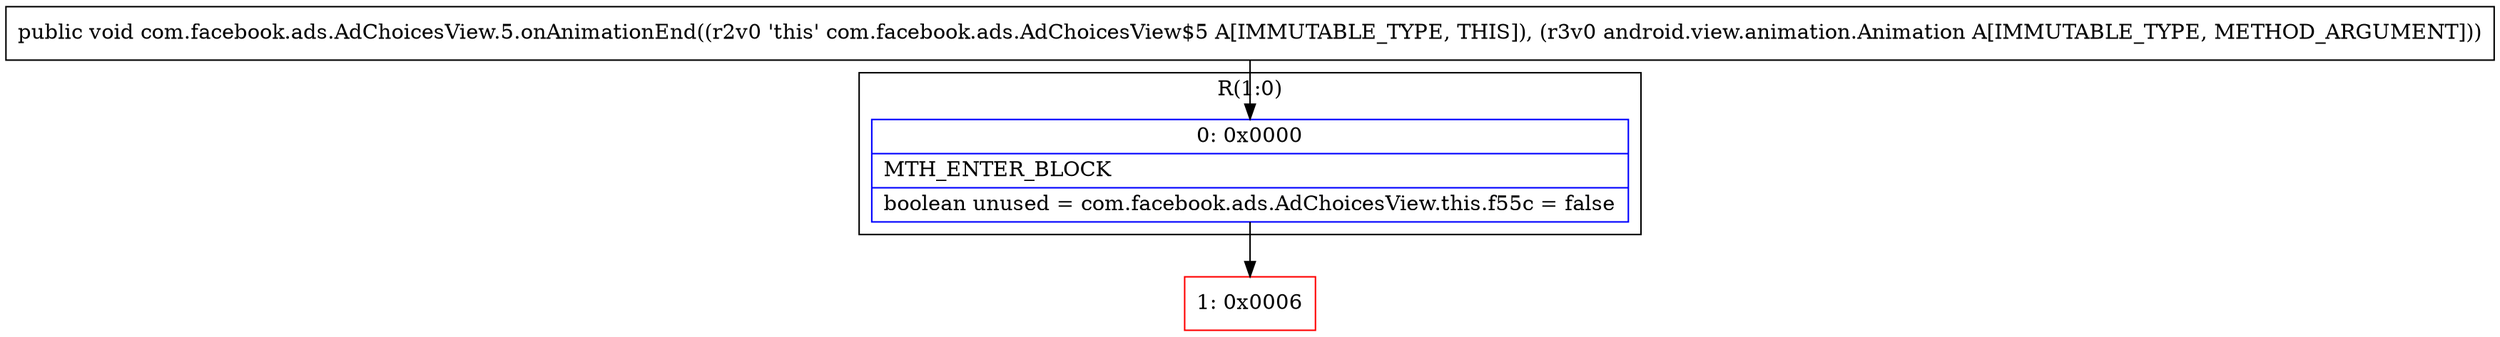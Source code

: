 digraph "CFG forcom.facebook.ads.AdChoicesView.5.onAnimationEnd(Landroid\/view\/animation\/Animation;)V" {
subgraph cluster_Region_194384194 {
label = "R(1:0)";
node [shape=record,color=blue];
Node_0 [shape=record,label="{0\:\ 0x0000|MTH_ENTER_BLOCK\l|boolean unused = com.facebook.ads.AdChoicesView.this.f55c = false\l}"];
}
Node_1 [shape=record,color=red,label="{1\:\ 0x0006}"];
MethodNode[shape=record,label="{public void com.facebook.ads.AdChoicesView.5.onAnimationEnd((r2v0 'this' com.facebook.ads.AdChoicesView$5 A[IMMUTABLE_TYPE, THIS]), (r3v0 android.view.animation.Animation A[IMMUTABLE_TYPE, METHOD_ARGUMENT])) }"];
MethodNode -> Node_0;
Node_0 -> Node_1;
}

